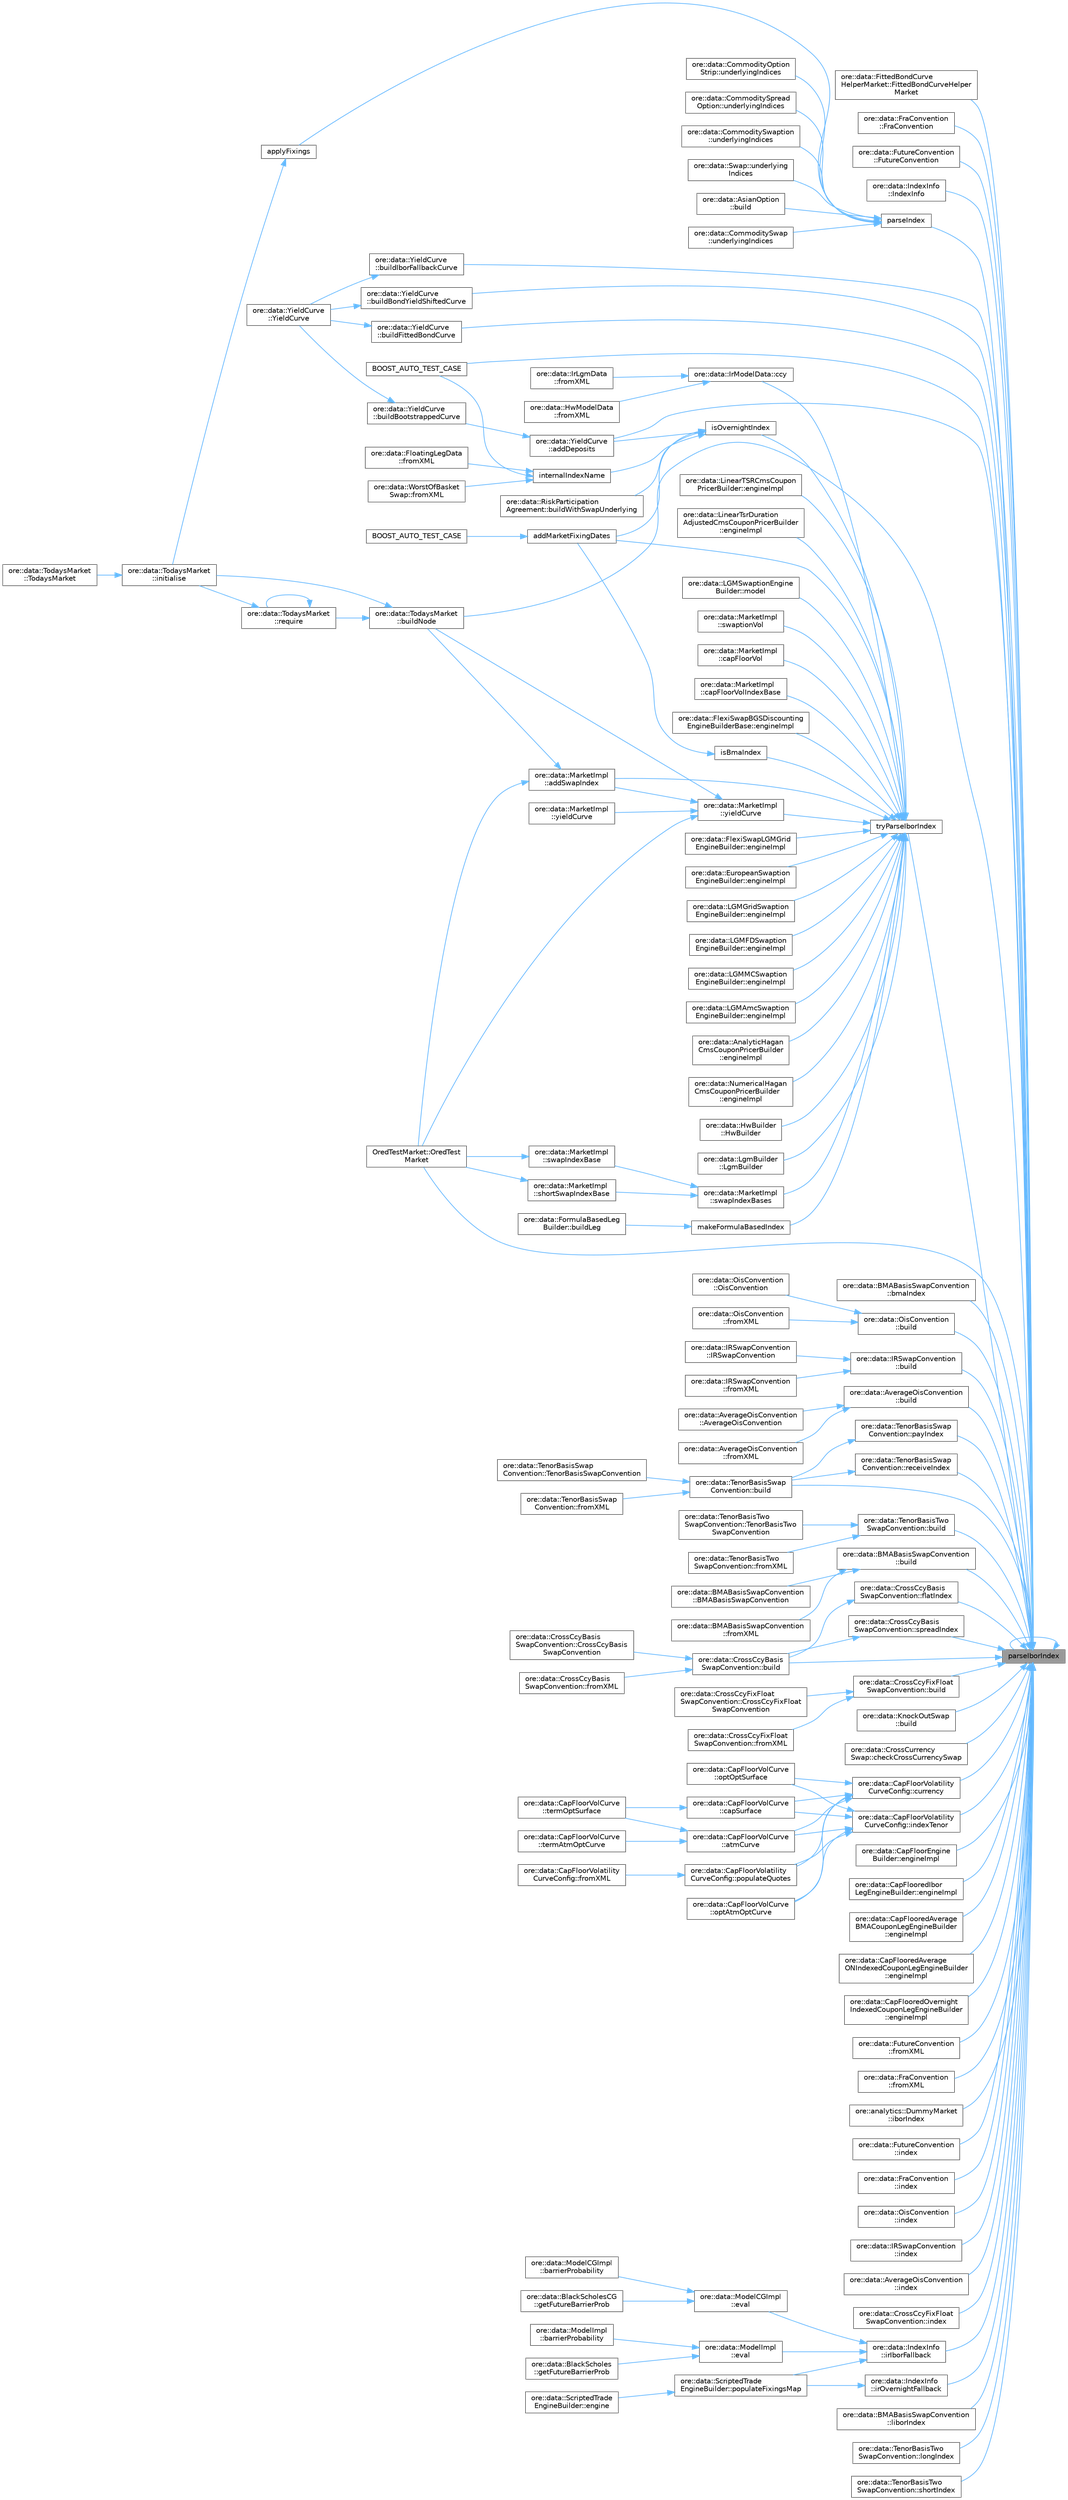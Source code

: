 digraph "parseIborIndex"
{
 // INTERACTIVE_SVG=YES
 // LATEX_PDF_SIZE
  bgcolor="transparent";
  edge [fontname=Helvetica,fontsize=10,labelfontname=Helvetica,labelfontsize=10];
  node [fontname=Helvetica,fontsize=10,shape=box,height=0.2,width=0.4];
  rankdir="RL";
  Node1 [label="parseIborIndex",height=0.2,width=0.4,color="gray40", fillcolor="grey60", style="filled", fontcolor="black",tooltip="Convert std::string to QuantLib::IborIndex."];
  Node1 -> Node2 [dir="back",color="steelblue1",style="solid"];
  Node2 [label="ore::data::FittedBondCurve\lHelperMarket::FittedBondCurveHelper\lMarket",height=0.2,width=0.4,color="grey40", fillcolor="white", style="filled",URL="$classore_1_1data_1_1_fitted_bond_curve_helper_market.html#ab782f59a818b7a9b867fec4cd4901a54",tooltip=" "];
  Node1 -> Node3 [dir="back",color="steelblue1",style="solid"];
  Node3 [label="ore::data::FraConvention\l::FraConvention",height=0.2,width=0.4,color="grey40", fillcolor="white", style="filled",URL="$classore_1_1data_1_1_fra_convention.html#a927de13a467e9b19b9db3a5545bbfc7c",tooltip="Index based constructor."];
  Node1 -> Node4 [dir="back",color="steelblue1",style="solid"];
  Node4 [label="ore::data::FutureConvention\l::FutureConvention",height=0.2,width=0.4,color="grey40", fillcolor="white", style="filled",URL="$classore_1_1data_1_1_future_convention.html#a23732698b930941a33c352e36773ac79",tooltip="Index based constructor taking in addition a netting type for ON indices and a date generation rule."];
  Node1 -> Node5 [dir="back",color="steelblue1",style="solid"];
  Node5 [label="ore::data::IndexInfo\l::IndexInfo",height=0.2,width=0.4,color="grey40", fillcolor="white", style="filled",URL="$classore_1_1data_1_1_index_info.html#a4a4b506377c2c463c36ebd016b62c124",tooltip=" "];
  Node1 -> Node6 [dir="back",color="steelblue1",style="solid"];
  Node6 [label="OredTestMarket::OredTest\lMarket",height=0.2,width=0.4,color="grey40", fillcolor="white", style="filled",URL="$class_ored_test_market.html#ab19dad4599472bbfab0270154f542504",tooltip=" "];
  Node1 -> Node7 [dir="back",color="steelblue1",style="solid"];
  Node7 [label="ore::data::YieldCurve\l::addDeposits",height=0.2,width=0.4,color="grey40", fillcolor="white", style="filled",URL="$classore_1_1data_1_1_yield_curve.html#a0498c8b60af201a71b1e3ca552961e8e",tooltip=" "];
  Node7 -> Node8 [dir="back",color="steelblue1",style="solid"];
  Node8 [label="ore::data::YieldCurve\l::buildBootstrappedCurve",height=0.2,width=0.4,color="grey40", fillcolor="white", style="filled",URL="$classore_1_1data_1_1_yield_curve.html#a9926d222ab68411efb749aa1e6cbd0b1",tooltip=" "];
  Node8 -> Node9 [dir="back",color="steelblue1",style="solid"];
  Node9 [label="ore::data::YieldCurve\l::YieldCurve",height=0.2,width=0.4,color="grey40", fillcolor="white", style="filled",URL="$classore_1_1data_1_1_yield_curve.html#a59d4997751f3007ffe3c18b56f2fa207",tooltip="Constructor."];
  Node1 -> Node10 [dir="back",color="steelblue1",style="solid"];
  Node10 [label="ore::data::BMABasisSwapConvention\l::bmaIndex",height=0.2,width=0.4,color="grey40", fillcolor="white", style="filled",URL="$classore_1_1data_1_1_b_m_a_basis_swap_convention.html#a63058141f91be37e478f0942921fece3",tooltip=" "];
  Node1 -> Node11 [dir="back",color="steelblue1",style="solid"];
  Node11 [label="BOOST_AUTO_TEST_CASE",height=0.2,width=0.4,color="grey40", fillcolor="white", style="filled",URL="$indices_8cpp.html#a3e0a5144958c6bf65ff52f692c17d3d7",tooltip=" "];
  Node1 -> Node12 [dir="back",color="steelblue1",style="solid"];
  Node12 [label="ore::data::OisConvention\l::build",height=0.2,width=0.4,color="grey40", fillcolor="white", style="filled",URL="$classore_1_1data_1_1_ois_convention.html#a9169b2d8ee8001dbb250c4ce2c26818c",tooltip=" "];
  Node12 -> Node13 [dir="back",color="steelblue1",style="solid"];
  Node13 [label="ore::data::OisConvention\l::OisConvention",height=0.2,width=0.4,color="grey40", fillcolor="white", style="filled",URL="$classore_1_1data_1_1_ois_convention.html#a39b6bb0f4aba9408f5903cae68fbfce4",tooltip="Detailed constructor."];
  Node12 -> Node14 [dir="back",color="steelblue1",style="solid"];
  Node14 [label="ore::data::OisConvention\l::fromXML",height=0.2,width=0.4,color="grey40", fillcolor="white", style="filled",URL="$classore_1_1data_1_1_ois_convention.html#a7741ae0fc924943de5bfe02928262eb7",tooltip=" "];
  Node1 -> Node15 [dir="back",color="steelblue1",style="solid"];
  Node15 [label="ore::data::IRSwapConvention\l::build",height=0.2,width=0.4,color="grey40", fillcolor="white", style="filled",URL="$classore_1_1data_1_1_i_r_swap_convention.html#a9169b2d8ee8001dbb250c4ce2c26818c",tooltip=" "];
  Node15 -> Node16 [dir="back",color="steelblue1",style="solid"];
  Node16 [label="ore::data::IRSwapConvention\l::IRSwapConvention",height=0.2,width=0.4,color="grey40", fillcolor="white", style="filled",URL="$classore_1_1data_1_1_i_r_swap_convention.html#ab50adb6b2b2fb3d3547820f985c1146e",tooltip="Detailed constructor."];
  Node15 -> Node17 [dir="back",color="steelblue1",style="solid"];
  Node17 [label="ore::data::IRSwapConvention\l::fromXML",height=0.2,width=0.4,color="grey40", fillcolor="white", style="filled",URL="$classore_1_1data_1_1_i_r_swap_convention.html#a7741ae0fc924943de5bfe02928262eb7",tooltip=" "];
  Node1 -> Node18 [dir="back",color="steelblue1",style="solid"];
  Node18 [label="ore::data::AverageOisConvention\l::build",height=0.2,width=0.4,color="grey40", fillcolor="white", style="filled",URL="$classore_1_1data_1_1_average_ois_convention.html#a9169b2d8ee8001dbb250c4ce2c26818c",tooltip=" "];
  Node18 -> Node19 [dir="back",color="steelblue1",style="solid"];
  Node19 [label="ore::data::AverageOisConvention\l::AverageOisConvention",height=0.2,width=0.4,color="grey40", fillcolor="white", style="filled",URL="$classore_1_1data_1_1_average_ois_convention.html#a9838d3e045f960f21376b79ee0220e77",tooltip="Detailed constructor."];
  Node18 -> Node20 [dir="back",color="steelblue1",style="solid"];
  Node20 [label="ore::data::AverageOisConvention\l::fromXML",height=0.2,width=0.4,color="grey40", fillcolor="white", style="filled",URL="$classore_1_1data_1_1_average_ois_convention.html#a7741ae0fc924943de5bfe02928262eb7",tooltip=" "];
  Node1 -> Node21 [dir="back",color="steelblue1",style="solid"];
  Node21 [label="ore::data::TenorBasisSwap\lConvention::build",height=0.2,width=0.4,color="grey40", fillcolor="white", style="filled",URL="$classore_1_1data_1_1_tenor_basis_swap_convention.html#a9169b2d8ee8001dbb250c4ce2c26818c",tooltip=" "];
  Node21 -> Node22 [dir="back",color="steelblue1",style="solid"];
  Node22 [label="ore::data::TenorBasisSwap\lConvention::TenorBasisSwapConvention",height=0.2,width=0.4,color="grey40", fillcolor="white", style="filled",URL="$classore_1_1data_1_1_tenor_basis_swap_convention.html#a7916dbc4b6c54277ae8ae96555b86577",tooltip="Detailed constructor."];
  Node21 -> Node23 [dir="back",color="steelblue1",style="solid"];
  Node23 [label="ore::data::TenorBasisSwap\lConvention::fromXML",height=0.2,width=0.4,color="grey40", fillcolor="white", style="filled",URL="$classore_1_1data_1_1_tenor_basis_swap_convention.html#a7741ae0fc924943de5bfe02928262eb7",tooltip=" "];
  Node1 -> Node24 [dir="back",color="steelblue1",style="solid"];
  Node24 [label="ore::data::TenorBasisTwo\lSwapConvention::build",height=0.2,width=0.4,color="grey40", fillcolor="white", style="filled",URL="$classore_1_1data_1_1_tenor_basis_two_swap_convention.html#a9169b2d8ee8001dbb250c4ce2c26818c",tooltip=" "];
  Node24 -> Node25 [dir="back",color="steelblue1",style="solid"];
  Node25 [label="ore::data::TenorBasisTwo\lSwapConvention::TenorBasisTwo\lSwapConvention",height=0.2,width=0.4,color="grey40", fillcolor="white", style="filled",URL="$classore_1_1data_1_1_tenor_basis_two_swap_convention.html#a8579e4ea25d2483ef3f43f7eacf9e090",tooltip="Detailed constructor."];
  Node24 -> Node26 [dir="back",color="steelblue1",style="solid"];
  Node26 [label="ore::data::TenorBasisTwo\lSwapConvention::fromXML",height=0.2,width=0.4,color="grey40", fillcolor="white", style="filled",URL="$classore_1_1data_1_1_tenor_basis_two_swap_convention.html#a7741ae0fc924943de5bfe02928262eb7",tooltip=" "];
  Node1 -> Node27 [dir="back",color="steelblue1",style="solid"];
  Node27 [label="ore::data::BMABasisSwapConvention\l::build",height=0.2,width=0.4,color="grey40", fillcolor="white", style="filled",URL="$classore_1_1data_1_1_b_m_a_basis_swap_convention.html#a9169b2d8ee8001dbb250c4ce2c26818c",tooltip=" "];
  Node27 -> Node28 [dir="back",color="steelblue1",style="solid"];
  Node28 [label="ore::data::BMABasisSwapConvention\l::BMABasisSwapConvention",height=0.2,width=0.4,color="grey40", fillcolor="white", style="filled",URL="$classore_1_1data_1_1_b_m_a_basis_swap_convention.html#a01522bc64e8c60a361c8381d9719ed10",tooltip="Detailed constructor."];
  Node27 -> Node29 [dir="back",color="steelblue1",style="solid"];
  Node29 [label="ore::data::BMABasisSwapConvention\l::fromXML",height=0.2,width=0.4,color="grey40", fillcolor="white", style="filled",URL="$classore_1_1data_1_1_b_m_a_basis_swap_convention.html#a7741ae0fc924943de5bfe02928262eb7",tooltip=" "];
  Node1 -> Node30 [dir="back",color="steelblue1",style="solid"];
  Node30 [label="ore::data::CrossCcyBasis\lSwapConvention::build",height=0.2,width=0.4,color="grey40", fillcolor="white", style="filled",URL="$classore_1_1data_1_1_cross_ccy_basis_swap_convention.html#a9169b2d8ee8001dbb250c4ce2c26818c",tooltip=" "];
  Node30 -> Node31 [dir="back",color="steelblue1",style="solid"];
  Node31 [label="ore::data::CrossCcyBasis\lSwapConvention::CrossCcyBasis\lSwapConvention",height=0.2,width=0.4,color="grey40", fillcolor="white", style="filled",URL="$classore_1_1data_1_1_cross_ccy_basis_swap_convention.html#a8807c7211b0f825d45007a051c153408",tooltip="Detailed constructor."];
  Node30 -> Node32 [dir="back",color="steelblue1",style="solid"];
  Node32 [label="ore::data::CrossCcyBasis\lSwapConvention::fromXML",height=0.2,width=0.4,color="grey40", fillcolor="white", style="filled",URL="$classore_1_1data_1_1_cross_ccy_basis_swap_convention.html#a7741ae0fc924943de5bfe02928262eb7",tooltip=" "];
  Node1 -> Node33 [dir="back",color="steelblue1",style="solid"];
  Node33 [label="ore::data::CrossCcyFixFloat\lSwapConvention::build",height=0.2,width=0.4,color="grey40", fillcolor="white", style="filled",URL="$classore_1_1data_1_1_cross_ccy_fix_float_swap_convention.html#a9169b2d8ee8001dbb250c4ce2c26818c",tooltip=" "];
  Node33 -> Node34 [dir="back",color="steelblue1",style="solid"];
  Node34 [label="ore::data::CrossCcyFixFloat\lSwapConvention::CrossCcyFixFloat\lSwapConvention",height=0.2,width=0.4,color="grey40", fillcolor="white", style="filled",URL="$classore_1_1data_1_1_cross_ccy_fix_float_swap_convention.html#ac2a4922c491d13369552b1550b0c24c4",tooltip="Detailed constructor."];
  Node33 -> Node35 [dir="back",color="steelblue1",style="solid"];
  Node35 [label="ore::data::CrossCcyFixFloat\lSwapConvention::fromXML",height=0.2,width=0.4,color="grey40", fillcolor="white", style="filled",URL="$classore_1_1data_1_1_cross_ccy_fix_float_swap_convention.html#a7741ae0fc924943de5bfe02928262eb7",tooltip=" "];
  Node1 -> Node36 [dir="back",color="steelblue1",style="solid"];
  Node36 [label="ore::data::KnockOutSwap\l::build",height=0.2,width=0.4,color="grey40", fillcolor="white", style="filled",URL="$classore_1_1data_1_1_knock_out_swap.html#af7b69d5b18d278257927e32b10a23ee6",tooltip=" "];
  Node1 -> Node37 [dir="back",color="steelblue1",style="solid"];
  Node37 [label="ore::data::YieldCurve\l::buildBondYieldShiftedCurve",height=0.2,width=0.4,color="grey40", fillcolor="white", style="filled",URL="$classore_1_1data_1_1_yield_curve.html#a1150865d2ad4de89c4c339009b1235d5",tooltip="Build a yield curve that uses QuantExt::bondYieldShiftedCurve."];
  Node37 -> Node9 [dir="back",color="steelblue1",style="solid"];
  Node1 -> Node38 [dir="back",color="steelblue1",style="solid"];
  Node38 [label="ore::data::YieldCurve\l::buildFittedBondCurve",height=0.2,width=0.4,color="grey40", fillcolor="white", style="filled",URL="$classore_1_1data_1_1_yield_curve.html#a5789540b827b85e5deb1ffb0bce15c85",tooltip="Build a yield curve that uses QuantLib::FittedBondCurve."];
  Node38 -> Node9 [dir="back",color="steelblue1",style="solid"];
  Node1 -> Node39 [dir="back",color="steelblue1",style="solid"];
  Node39 [label="ore::data::YieldCurve\l::buildIborFallbackCurve",height=0.2,width=0.4,color="grey40", fillcolor="white", style="filled",URL="$classore_1_1data_1_1_yield_curve.html#a8782c5c4e8646359a1a5a2c5e7ed8589",tooltip="Build a yield curve that uses QuantExt::IborFallbackCurve."];
  Node39 -> Node9 [dir="back",color="steelblue1",style="solid"];
  Node1 -> Node40 [dir="back",color="steelblue1",style="solid"];
  Node40 [label="ore::data::TodaysMarket\l::buildNode",height=0.2,width=0.4,color="grey40", fillcolor="white", style="filled",URL="$classore_1_1data_1_1_todays_market.html#ae947670c7306fd552e37a0f140984721",tooltip=" "];
  Node40 -> Node41 [dir="back",color="steelblue1",style="solid"];
  Node41 [label="ore::data::TodaysMarket\l::initialise",height=0.2,width=0.4,color="grey40", fillcolor="white", style="filled",URL="$classore_1_1data_1_1_todays_market.html#a0816e5ec53019bee5353fea5fc006eb1",tooltip=" "];
  Node41 -> Node42 [dir="back",color="steelblue1",style="solid"];
  Node42 [label="ore::data::TodaysMarket\l::TodaysMarket",height=0.2,width=0.4,color="grey40", fillcolor="white", style="filled",URL="$classore_1_1data_1_1_todays_market.html#ad79acb672b27bd7258f228494d94cb32",tooltip="Constructor taking pointers and allowing for a lazy build of the market objects."];
  Node40 -> Node43 [dir="back",color="steelblue1",style="solid"];
  Node43 [label="ore::data::TodaysMarket\l::require",height=0.2,width=0.4,color="grey40", fillcolor="white", style="filled",URL="$classore_1_1data_1_1_todays_market.html#a36416143258c4e4c30bb46935cef9408",tooltip=" "];
  Node43 -> Node41 [dir="back",color="steelblue1",style="solid"];
  Node43 -> Node43 [dir="back",color="steelblue1",style="solid"];
  Node1 -> Node44 [dir="back",color="steelblue1",style="solid"];
  Node44 [label="ore::data::CrossCurrency\lSwap::checkCrossCurrencySwap",height=0.2,width=0.4,color="grey40", fillcolor="white", style="filled",URL="$classore_1_1data_1_1_cross_currency_swap.html#aa5f4813629f104211f48d14b697a7b11",tooltip=" "];
  Node1 -> Node45 [dir="back",color="steelblue1",style="solid"];
  Node45 [label="ore::data::CapFloorVolatility\lCurveConfig::currency",height=0.2,width=0.4,color="grey40", fillcolor="white", style="filled",URL="$classore_1_1data_1_1_cap_floor_volatility_curve_config.html#a14dac022d83c5fa9597e6344199a41b6",tooltip=" "];
  Node45 -> Node46 [dir="back",color="steelblue1",style="solid"];
  Node46 [label="ore::data::CapFloorVolCurve\l::atmCurve",height=0.2,width=0.4,color="grey40", fillcolor="white", style="filled",URL="$classore_1_1data_1_1_cap_floor_vol_curve.html#a66839a2708a675b2f86cd2e92a9499d0",tooltip="Build an ATM cap floor term volatility curve."];
  Node46 -> Node47 [dir="back",color="steelblue1",style="solid"];
  Node47 [label="ore::data::CapFloorVolCurve\l::termAtmOptCurve",height=0.2,width=0.4,color="grey40", fillcolor="white", style="filled",URL="$classore_1_1data_1_1_cap_floor_vol_curve.html#aabf163efc1172daa6f8dbcf9be1766a9",tooltip="Build ATM optionlet curve from term vol."];
  Node46 -> Node48 [dir="back",color="steelblue1",style="solid"];
  Node48 [label="ore::data::CapFloorVolCurve\l::termOptSurface",height=0.2,width=0.4,color="grey40", fillcolor="white", style="filled",URL="$classore_1_1data_1_1_cap_floor_vol_curve.html#a6b5974432b42f6cb1214882f5776c1db",tooltip="Build optionlet surface from term vol."];
  Node45 -> Node49 [dir="back",color="steelblue1",style="solid"];
  Node49 [label="ore::data::CapFloorVolCurve\l::capSurface",height=0.2,width=0.4,color="grey40", fillcolor="white", style="filled",URL="$classore_1_1data_1_1_cap_floor_vol_curve.html#a4c12b080309225a852ff617a5fa9ea71",tooltip="Build a cap floor term volatility surface."];
  Node49 -> Node48 [dir="back",color="steelblue1",style="solid"];
  Node45 -> Node50 [dir="back",color="steelblue1",style="solid"];
  Node50 [label="ore::data::CapFloorVolCurve\l::optAtmOptCurve",height=0.2,width=0.4,color="grey40", fillcolor="white", style="filled",URL="$classore_1_1data_1_1_cap_floor_vol_curve.html#ab28542f8e848ad13635a3482674e662c",tooltip="Build ATM optionlet curve from optionlet vol."];
  Node45 -> Node51 [dir="back",color="steelblue1",style="solid"];
  Node51 [label="ore::data::CapFloorVolCurve\l::optOptSurface",height=0.2,width=0.4,color="grey40", fillcolor="white", style="filled",URL="$classore_1_1data_1_1_cap_floor_vol_curve.html#a86ac4c3309abc2191a9965372928ab82",tooltip="Build optionlet surface from optionlet vol."];
  Node45 -> Node52 [dir="back",color="steelblue1",style="solid"];
  Node52 [label="ore::data::CapFloorVolatility\lCurveConfig::populateQuotes",height=0.2,width=0.4,color="grey40", fillcolor="white", style="filled",URL="$classore_1_1data_1_1_cap_floor_volatility_curve_config.html#a19ed6e6444ea03ab24f69f1bf17d2151",tooltip="Populate the quotes vector."];
  Node52 -> Node53 [dir="back",color="steelblue1",style="solid"];
  Node53 [label="ore::data::CapFloorVolatility\lCurveConfig::fromXML",height=0.2,width=0.4,color="grey40", fillcolor="white", style="filled",URL="$classore_1_1data_1_1_cap_floor_volatility_curve_config.html#a7741ae0fc924943de5bfe02928262eb7",tooltip=" "];
  Node1 -> Node54 [dir="back",color="steelblue1",style="solid"];
  Node54 [label="ore::data::CapFloorEngine\lBuilder::engineImpl",height=0.2,width=0.4,color="grey40", fillcolor="white", style="filled",URL="$classore_1_1data_1_1_cap_floor_engine_builder.html#ae3eab1d21fb6193b9de0740edba712de",tooltip=" "];
  Node1 -> Node55 [dir="back",color="steelblue1",style="solid"];
  Node55 [label="ore::data::CapFlooredIbor\lLegEngineBuilder::engineImpl",height=0.2,width=0.4,color="grey40", fillcolor="white", style="filled",URL="$classore_1_1data_1_1_cap_floored_ibor_leg_engine_builder.html#ac17eec69300e1dea7132dd416632edac",tooltip=" "];
  Node1 -> Node56 [dir="back",color="steelblue1",style="solid"];
  Node56 [label="ore::data::CapFlooredAverage\lBMACouponLegEngineBuilder\l::engineImpl",height=0.2,width=0.4,color="grey40", fillcolor="white", style="filled",URL="$classore_1_1data_1_1_cap_floored_average_b_m_a_coupon_leg_engine_builder.html#a743ed3cbf8dde66878eb0b833ee45c70",tooltip=" "];
  Node1 -> Node57 [dir="back",color="steelblue1",style="solid"];
  Node57 [label="ore::data::CapFlooredAverage\lONIndexedCouponLegEngineBuilder\l::engineImpl",height=0.2,width=0.4,color="grey40", fillcolor="white", style="filled",URL="$classore_1_1data_1_1_cap_floored_average_o_n_indexed_coupon_leg_engine_builder.html#a743ed3cbf8dde66878eb0b833ee45c70",tooltip=" "];
  Node1 -> Node58 [dir="back",color="steelblue1",style="solid"];
  Node58 [label="ore::data::CapFlooredOvernight\lIndexedCouponLegEngineBuilder\l::engineImpl",height=0.2,width=0.4,color="grey40", fillcolor="white", style="filled",URL="$classore_1_1data_1_1_cap_floored_overnight_indexed_coupon_leg_engine_builder.html#a743ed3cbf8dde66878eb0b833ee45c70",tooltip=" "];
  Node1 -> Node59 [dir="back",color="steelblue1",style="solid"];
  Node59 [label="ore::data::CrossCcyBasis\lSwapConvention::flatIndex",height=0.2,width=0.4,color="grey40", fillcolor="white", style="filled",URL="$classore_1_1data_1_1_cross_ccy_basis_swap_convention.html#a4331a37470087aec3acd075ef5d03a2c",tooltip=" "];
  Node59 -> Node30 [dir="back",color="steelblue1",style="solid"];
  Node1 -> Node60 [dir="back",color="steelblue1",style="solid"];
  Node60 [label="ore::data::FutureConvention\l::fromXML",height=0.2,width=0.4,color="grey40", fillcolor="white", style="filled",URL="$classore_1_1data_1_1_future_convention.html#a7741ae0fc924943de5bfe02928262eb7",tooltip="Serialisation."];
  Node1 -> Node61 [dir="back",color="steelblue1",style="solid"];
  Node61 [label="ore::data::FraConvention\l::fromXML",height=0.2,width=0.4,color="grey40", fillcolor="white", style="filled",URL="$classore_1_1data_1_1_fra_convention.html#a7741ae0fc924943de5bfe02928262eb7",tooltip=" "];
  Node1 -> Node62 [dir="back",color="steelblue1",style="solid"];
  Node62 [label="ore::analytics::DummyMarket\l::iborIndex",height=0.2,width=0.4,color="grey40", fillcolor="white", style="filled",URL="$classore_1_1analytics_1_1_dummy_market.html#ad26be552080c331a50b1eb340c1242ac",tooltip=" "];
  Node1 -> Node63 [dir="back",color="steelblue1",style="solid"];
  Node63 [label="ore::data::FutureConvention\l::index",height=0.2,width=0.4,color="grey40", fillcolor="white", style="filled",URL="$classore_1_1data_1_1_future_convention.html#abd582b2d120338dea3b728a0bed70c64",tooltip=" "];
  Node1 -> Node64 [dir="back",color="steelblue1",style="solid"];
  Node64 [label="ore::data::FraConvention\l::index",height=0.2,width=0.4,color="grey40", fillcolor="white", style="filled",URL="$classore_1_1data_1_1_fra_convention.html#abd582b2d120338dea3b728a0bed70c64",tooltip=" "];
  Node1 -> Node65 [dir="back",color="steelblue1",style="solid"];
  Node65 [label="ore::data::OisConvention\l::index",height=0.2,width=0.4,color="grey40", fillcolor="white", style="filled",URL="$classore_1_1data_1_1_ois_convention.html#af43950b83a9c09fc30e45fa6c096ff14",tooltip=" "];
  Node1 -> Node66 [dir="back",color="steelblue1",style="solid"];
  Node66 [label="ore::data::IRSwapConvention\l::index",height=0.2,width=0.4,color="grey40", fillcolor="white", style="filled",URL="$classore_1_1data_1_1_i_r_swap_convention.html#abd582b2d120338dea3b728a0bed70c64",tooltip=" "];
  Node1 -> Node67 [dir="back",color="steelblue1",style="solid"];
  Node67 [label="ore::data::AverageOisConvention\l::index",height=0.2,width=0.4,color="grey40", fillcolor="white", style="filled",URL="$classore_1_1data_1_1_average_ois_convention.html#af43950b83a9c09fc30e45fa6c096ff14",tooltip=" "];
  Node1 -> Node68 [dir="back",color="steelblue1",style="solid"];
  Node68 [label="ore::data::CrossCcyFixFloat\lSwapConvention::index",height=0.2,width=0.4,color="grey40", fillcolor="white", style="filled",URL="$classore_1_1data_1_1_cross_ccy_fix_float_swap_convention.html#a94fd89b33cbe113183fe11d4f7608522",tooltip=" "];
  Node1 -> Node69 [dir="back",color="steelblue1",style="solid"];
  Node69 [label="ore::data::CapFloorVolatility\lCurveConfig::indexTenor",height=0.2,width=0.4,color="grey40", fillcolor="white", style="filled",URL="$classore_1_1data_1_1_cap_floor_volatility_curve_config.html#ab8232591b187e0531befdd629d974bc0",tooltip=" "];
  Node69 -> Node46 [dir="back",color="steelblue1",style="solid"];
  Node69 -> Node49 [dir="back",color="steelblue1",style="solid"];
  Node69 -> Node50 [dir="back",color="steelblue1",style="solid"];
  Node69 -> Node51 [dir="back",color="steelblue1",style="solid"];
  Node69 -> Node52 [dir="back",color="steelblue1",style="solid"];
  Node1 -> Node70 [dir="back",color="steelblue1",style="solid"];
  Node70 [label="ore::data::IndexInfo\l::irIborFallback",height=0.2,width=0.4,color="grey40", fillcolor="white", style="filled",URL="$classore_1_1data_1_1_index_info.html#aa3e600b4ca94db5f4ff15dcd92d94c3e",tooltip=" "];
  Node70 -> Node71 [dir="back",color="steelblue1",style="solid"];
  Node71 [label="ore::data::ModelCGImpl\l::eval",height=0.2,width=0.4,color="grey40", fillcolor="white", style="filled",URL="$classore_1_1data_1_1_model_c_g_impl.html#af4890e5ce9f5da39271fcd03a5fa4ded",tooltip=" "];
  Node71 -> Node72 [dir="back",color="steelblue1",style="solid"];
  Node72 [label="ore::data::ModelCGImpl\l::barrierProbability",height=0.2,width=0.4,color="grey40", fillcolor="white", style="filled",URL="$classore_1_1data_1_1_model_c_g_impl.html#a935b238fcd1d59e45582e83c9de40ba8",tooltip=" "];
  Node71 -> Node73 [dir="back",color="steelblue1",style="solid"];
  Node73 [label="ore::data::BlackScholesCG\l::getFutureBarrierProb",height=0.2,width=0.4,color="grey40", fillcolor="white", style="filled",URL="$classore_1_1data_1_1_black_scholes_c_g.html#a4881d30442518e57e72ec865222d5940",tooltip=" "];
  Node70 -> Node74 [dir="back",color="steelblue1",style="solid"];
  Node74 [label="ore::data::ModelImpl\l::eval",height=0.2,width=0.4,color="grey40", fillcolor="white", style="filled",URL="$classore_1_1data_1_1_model_impl.html#a81a2b43ee72d5f48b3882dd1f906f753",tooltip=" "];
  Node74 -> Node75 [dir="back",color="steelblue1",style="solid"];
  Node75 [label="ore::data::ModelImpl\l::barrierProbability",height=0.2,width=0.4,color="grey40", fillcolor="white", style="filled",URL="$classore_1_1data_1_1_model_impl.html#a4ac21d3f7cd5f0f32151f1a7f55b5c08",tooltip=" "];
  Node74 -> Node76 [dir="back",color="steelblue1",style="solid"];
  Node76 [label="ore::data::BlackScholes\l::getFutureBarrierProb",height=0.2,width=0.4,color="grey40", fillcolor="white", style="filled",URL="$classore_1_1data_1_1_black_scholes.html#a1750263c28cbb6063301d48df87c0541",tooltip=" "];
  Node70 -> Node77 [dir="back",color="steelblue1",style="solid"];
  Node77 [label="ore::data::ScriptedTrade\lEngineBuilder::populateFixingsMap",height=0.2,width=0.4,color="grey40", fillcolor="white", style="filled",URL="$classore_1_1data_1_1_scripted_trade_engine_builder.html#ae84ff5f56b92bdffaec8771a2cf24cb2",tooltip=" "];
  Node77 -> Node78 [dir="back",color="steelblue1",style="solid"];
  Node78 [label="ore::data::ScriptedTrade\lEngineBuilder::engine",height=0.2,width=0.4,color="grey40", fillcolor="white", style="filled",URL="$classore_1_1data_1_1_scripted_trade_engine_builder.html#afa7bc32050325672e45000b32d62ec0b",tooltip=" "];
  Node1 -> Node79 [dir="back",color="steelblue1",style="solid"];
  Node79 [label="ore::data::IndexInfo\l::irOvernightFallback",height=0.2,width=0.4,color="grey40", fillcolor="white", style="filled",URL="$classore_1_1data_1_1_index_info.html#af1dbbbb6b7bbf4ac8d1b79ecc8e01542",tooltip=" "];
  Node79 -> Node77 [dir="back",color="steelblue1",style="solid"];
  Node1 -> Node80 [dir="back",color="steelblue1",style="solid"];
  Node80 [label="ore::data::BMABasisSwapConvention\l::liborIndex",height=0.2,width=0.4,color="grey40", fillcolor="white", style="filled",URL="$classore_1_1data_1_1_b_m_a_basis_swap_convention.html#ad03ca12322888d626a1cfb318bf5fae3",tooltip=" "];
  Node1 -> Node81 [dir="back",color="steelblue1",style="solid"];
  Node81 [label="ore::data::TenorBasisTwo\lSwapConvention::longIndex",height=0.2,width=0.4,color="grey40", fillcolor="white", style="filled",URL="$classore_1_1data_1_1_tenor_basis_two_swap_convention.html#a9ff1dd2762cd3b16270d67183595e07a",tooltip=" "];
  Node1 -> Node1 [dir="back",color="steelblue1",style="solid"];
  Node1 -> Node82 [dir="back",color="steelblue1",style="solid"];
  Node82 [label="parseIndex",height=0.2,width=0.4,color="grey40", fillcolor="white", style="filled",URL="$group__utilities.html#gaa2e4a5db4f69e91149467abc58e85613",tooltip="Convert std::string to QuantLib::Index."];
  Node82 -> Node83 [dir="back",color="steelblue1",style="solid"];
  Node83 [label="applyFixings",height=0.2,width=0.4,color="grey40", fillcolor="white", style="filled",URL="$namespaceore_1_1data.html#afbdabb3acc8c9fd3e013b2d5b9b71660",tooltip="Utility to write a vector of fixings in the QuantLib index manager's fixing history."];
  Node83 -> Node41 [dir="back",color="steelblue1",style="solid"];
  Node82 -> Node84 [dir="back",color="steelblue1",style="solid"];
  Node84 [label="ore::data::AsianOption\l::build",height=0.2,width=0.4,color="grey40", fillcolor="white", style="filled",URL="$classore_1_1data_1_1_asian_option.html#af7b69d5b18d278257927e32b10a23ee6",tooltip="Build QuantLib/QuantExt instrument, link pricing engine."];
  Node82 -> Node85 [dir="back",color="steelblue1",style="solid"];
  Node85 [label="ore::data::CommoditySwap\l::underlyingIndices",height=0.2,width=0.4,color="grey40", fillcolor="white", style="filled",URL="$classore_1_1data_1_1_commodity_swap.html#ad0ab039c4a42b750bf36dbdd6929b34b",tooltip="Add underlying Commodity names."];
  Node82 -> Node86 [dir="back",color="steelblue1",style="solid"];
  Node86 [label="ore::data::CommodityOption\lStrip::underlyingIndices",height=0.2,width=0.4,color="grey40", fillcolor="white", style="filled",URL="$classore_1_1data_1_1_commodity_option_strip.html#a6da7779e38177d8b39cb72df2c538d0f",tooltip="Add underlying Commodity names."];
  Node82 -> Node87 [dir="back",color="steelblue1",style="solid"];
  Node87 [label="ore::data::CommoditySpread\lOption::underlyingIndices",height=0.2,width=0.4,color="grey40", fillcolor="white", style="filled",URL="$classore_1_1data_1_1_commodity_spread_option.html#a6da7779e38177d8b39cb72df2c538d0f",tooltip="Add underlying Commodity names."];
  Node82 -> Node88 [dir="back",color="steelblue1",style="solid"];
  Node88 [label="ore::data::CommoditySwaption\l::underlyingIndices",height=0.2,width=0.4,color="grey40", fillcolor="white", style="filled",URL="$classore_1_1data_1_1_commodity_swaption.html#a5172c779c3cbbd760ae110e62e08bb35",tooltip="Add underlying Commodity names."];
  Node82 -> Node89 [dir="back",color="steelblue1",style="solid"];
  Node89 [label="ore::data::Swap::underlying\lIndices",height=0.2,width=0.4,color="grey40", fillcolor="white", style="filled",URL="$classore_1_1data_1_1_swap.html#a92a7823e84102c31f6fabc6de932e568",tooltip="Add underlying index names."];
  Node1 -> Node90 [dir="back",color="steelblue1",style="solid"];
  Node90 [label="ore::data::TenorBasisSwap\lConvention::payIndex",height=0.2,width=0.4,color="grey40", fillcolor="white", style="filled",URL="$classore_1_1data_1_1_tenor_basis_swap_convention.html#aa74b484a634186ccc14955243e14781d",tooltip=" "];
  Node90 -> Node21 [dir="back",color="steelblue1",style="solid"];
  Node1 -> Node91 [dir="back",color="steelblue1",style="solid"];
  Node91 [label="ore::data::TenorBasisSwap\lConvention::receiveIndex",height=0.2,width=0.4,color="grey40", fillcolor="white", style="filled",URL="$classore_1_1data_1_1_tenor_basis_swap_convention.html#a8f4fd3220eb1b34a2458c96858d60061",tooltip=" "];
  Node91 -> Node21 [dir="back",color="steelblue1",style="solid"];
  Node1 -> Node92 [dir="back",color="steelblue1",style="solid"];
  Node92 [label="ore::data::TenorBasisTwo\lSwapConvention::shortIndex",height=0.2,width=0.4,color="grey40", fillcolor="white", style="filled",URL="$classore_1_1data_1_1_tenor_basis_two_swap_convention.html#a9416a66c43d5a7435e4ec6e1eafed4dc",tooltip=" "];
  Node1 -> Node93 [dir="back",color="steelblue1",style="solid"];
  Node93 [label="ore::data::CrossCcyBasis\lSwapConvention::spreadIndex",height=0.2,width=0.4,color="grey40", fillcolor="white", style="filled",URL="$classore_1_1data_1_1_cross_ccy_basis_swap_convention.html#a2b90dd1b991d3cf66d9c7b5e59f3c7ca",tooltip=" "];
  Node93 -> Node30 [dir="back",color="steelblue1",style="solid"];
  Node1 -> Node94 [dir="back",color="steelblue1",style="solid"];
  Node94 [label="tryParseIborIndex",height=0.2,width=0.4,color="grey40", fillcolor="white", style="filled",URL="$group__utilities.html#ga53500116b2cd1c6fd1598065f9ef64b2",tooltip="Try to convert std::string to QuantLib::IborIndex."];
  Node94 -> Node95 [dir="back",color="steelblue1",style="solid"];
  Node95 [label="ore::data::HwBuilder\l::HwBuilder",height=0.2,width=0.4,color="grey40", fillcolor="white", style="filled",URL="$classore_1_1data_1_1_hw_builder.html#a69820c04491c1b3b2b737c7f4f02de25",tooltip=" "];
  Node94 -> Node96 [dir="back",color="steelblue1",style="solid"];
  Node96 [label="ore::data::LgmBuilder\l::LgmBuilder",height=0.2,width=0.4,color="grey40", fillcolor="white", style="filled",URL="$classore_1_1data_1_1_lgm_builder.html#a1cabc6bdb40969003b68e3154b43e856",tooltip=" "];
  Node94 -> Node97 [dir="back",color="steelblue1",style="solid"];
  Node97 [label="addMarketFixingDates",height=0.2,width=0.4,color="grey40", fillcolor="white", style="filled",URL="$namespaceore_1_1data.html#a679d89696aea99b50e404364e8cd8c60",tooltip=" "];
  Node97 -> Node98 [dir="back",color="steelblue1",style="solid"];
  Node98 [label="BOOST_AUTO_TEST_CASE",height=0.2,width=0.4,color="grey40", fillcolor="white", style="filled",URL="$test_2fixings_8cpp.html#a67ada7956eb90fe9fbecd12a611892ab",tooltip=" "];
  Node94 -> Node99 [dir="back",color="steelblue1",style="solid"];
  Node99 [label="ore::data::MarketImpl\l::addSwapIndex",height=0.2,width=0.4,color="grey40", fillcolor="white", style="filled",URL="$classore_1_1data_1_1_market_impl.html#af731b404daf72d32a4986990c5190bcc",tooltip="add a swap index to the market"];
  Node99 -> Node6 [dir="back",color="steelblue1",style="solid"];
  Node99 -> Node40 [dir="back",color="steelblue1",style="solid"];
  Node94 -> Node100 [dir="back",color="steelblue1",style="solid"];
  Node100 [label="ore::data::MarketImpl\l::capFloorVol",height=0.2,width=0.4,color="grey40", fillcolor="white", style="filled",URL="$classore_1_1data_1_1_market_impl.html#ad70d4ddc47d3221152b30f58df835cdf",tooltip="CapFloor volatilities."];
  Node94 -> Node101 [dir="back",color="steelblue1",style="solid"];
  Node101 [label="ore::data::MarketImpl\l::capFloorVolIndexBase",height=0.2,width=0.4,color="grey40", fillcolor="white", style="filled",URL="$classore_1_1data_1_1_market_impl.html#acc90f11798a50d031cfbed369c6f3a92",tooltip=" "];
  Node94 -> Node102 [dir="back",color="steelblue1",style="solid"];
  Node102 [label="ore::data::IrModelData::ccy",height=0.2,width=0.4,color="grey40", fillcolor="white", style="filled",URL="$classore_1_1data_1_1_ir_model_data.html#a61e76902e89f9ee2981665f346aa21a4",tooltip=" "];
  Node102 -> Node103 [dir="back",color="steelblue1",style="solid"];
  Node103 [label="ore::data::HwModelData\l::fromXML",height=0.2,width=0.4,color="grey40", fillcolor="white", style="filled",URL="$classore_1_1data_1_1_hw_model_data.html#a7741ae0fc924943de5bfe02928262eb7",tooltip=" "];
  Node102 -> Node104 [dir="back",color="steelblue1",style="solid"];
  Node104 [label="ore::data::IrLgmData\l::fromXML",height=0.2,width=0.4,color="grey40", fillcolor="white", style="filled",URL="$classore_1_1data_1_1_ir_lgm_data.html#a7741ae0fc924943de5bfe02928262eb7",tooltip=" "];
  Node94 -> Node105 [dir="back",color="steelblue1",style="solid"];
  Node105 [label="ore::data::FlexiSwapBGSDiscounting\lEngineBuilderBase::engineImpl",height=0.2,width=0.4,color="grey40", fillcolor="white", style="filled",URL="$classore_1_1data_1_1_flexi_swap_b_g_s_discounting_engine_builder_base.html#a1dd1030f3060f276410ceb57b60d8b0e",tooltip=" "];
  Node94 -> Node106 [dir="back",color="steelblue1",style="solid"];
  Node106 [label="ore::data::FlexiSwapLGMGrid\lEngineBuilder::engineImpl",height=0.2,width=0.4,color="grey40", fillcolor="white", style="filled",URL="$classore_1_1data_1_1_flexi_swap_l_g_m_grid_engine_builder.html#a1dd1030f3060f276410ceb57b60d8b0e",tooltip=" "];
  Node94 -> Node107 [dir="back",color="steelblue1",style="solid"];
  Node107 [label="ore::data::EuropeanSwaption\lEngineBuilder::engineImpl",height=0.2,width=0.4,color="grey40", fillcolor="white", style="filled",URL="$classore_1_1data_1_1_european_swaption_engine_builder.html#a78578c4a45ce5fb4ee6d686677c50669",tooltip=" "];
  Node94 -> Node108 [dir="back",color="steelblue1",style="solid"];
  Node108 [label="ore::data::LGMGridSwaption\lEngineBuilder::engineImpl",height=0.2,width=0.4,color="grey40", fillcolor="white", style="filled",URL="$classore_1_1data_1_1_l_g_m_grid_swaption_engine_builder.html#a78578c4a45ce5fb4ee6d686677c50669",tooltip=" "];
  Node94 -> Node109 [dir="back",color="steelblue1",style="solid"];
  Node109 [label="ore::data::LGMFDSwaption\lEngineBuilder::engineImpl",height=0.2,width=0.4,color="grey40", fillcolor="white", style="filled",URL="$classore_1_1data_1_1_l_g_m_f_d_swaption_engine_builder.html#a78578c4a45ce5fb4ee6d686677c50669",tooltip=" "];
  Node94 -> Node110 [dir="back",color="steelblue1",style="solid"];
  Node110 [label="ore::data::LGMMCSwaption\lEngineBuilder::engineImpl",height=0.2,width=0.4,color="grey40", fillcolor="white", style="filled",URL="$classore_1_1data_1_1_l_g_m_m_c_swaption_engine_builder.html#a78578c4a45ce5fb4ee6d686677c50669",tooltip=" "];
  Node94 -> Node111 [dir="back",color="steelblue1",style="solid"];
  Node111 [label="ore::data::LGMAmcSwaption\lEngineBuilder::engineImpl",height=0.2,width=0.4,color="grey40", fillcolor="white", style="filled",URL="$classore_1_1data_1_1_l_g_m_amc_swaption_engine_builder.html#a78578c4a45ce5fb4ee6d686677c50669",tooltip=" "];
  Node94 -> Node112 [dir="back",color="steelblue1",style="solid"];
  Node112 [label="ore::data::AnalyticHagan\lCmsCouponPricerBuilder\l::engineImpl",height=0.2,width=0.4,color="grey40", fillcolor="white", style="filled",URL="$classore_1_1data_1_1_analytic_hagan_cms_coupon_pricer_builder.html#a9f76277552080689e2098ef5e11e4261",tooltip=" "];
  Node94 -> Node113 [dir="back",color="steelblue1",style="solid"];
  Node113 [label="ore::data::NumericalHagan\lCmsCouponPricerBuilder\l::engineImpl",height=0.2,width=0.4,color="grey40", fillcolor="white", style="filled",URL="$classore_1_1data_1_1_numerical_hagan_cms_coupon_pricer_builder.html#a9f76277552080689e2098ef5e11e4261",tooltip=" "];
  Node94 -> Node114 [dir="back",color="steelblue1",style="solid"];
  Node114 [label="ore::data::LinearTSRCmsCoupon\lPricerBuilder::engineImpl",height=0.2,width=0.4,color="grey40", fillcolor="white", style="filled",URL="$classore_1_1data_1_1_linear_t_s_r_cms_coupon_pricer_builder.html#a9f76277552080689e2098ef5e11e4261",tooltip=" "];
  Node94 -> Node115 [dir="back",color="steelblue1",style="solid"];
  Node115 [label="ore::data::LinearTsrDuration\lAdjustedCmsCouponPricerBuilder\l::engineImpl",height=0.2,width=0.4,color="grey40", fillcolor="white", style="filled",URL="$classore_1_1data_1_1_linear_tsr_duration_adjusted_cms_coupon_pricer_builder.html#a9f76277552080689e2098ef5e11e4261",tooltip=" "];
  Node94 -> Node116 [dir="back",color="steelblue1",style="solid"];
  Node116 [label="isBmaIndex",height=0.2,width=0.4,color="grey40", fillcolor="white", style="filled",URL="$group__utilities.html#ga40fff52b85335fe8cebca19f15c4a81c",tooltip="Return true if the indexName is that of an bma/sifma index, otherwise false."];
  Node116 -> Node97 [dir="back",color="steelblue1",style="solid"];
  Node94 -> Node117 [dir="back",color="steelblue1",style="solid"];
  Node117 [label="isOvernightIndex",height=0.2,width=0.4,color="grey40", fillcolor="white", style="filled",URL="$group__utilities.html#ga2f0695fe62430369b6acca7976d7be97",tooltip="Return true if the indexName is that of an overnight index, otherwise false."];
  Node117 -> Node7 [dir="back",color="steelblue1",style="solid"];
  Node117 -> Node97 [dir="back",color="steelblue1",style="solid"];
  Node117 -> Node118 [dir="back",color="steelblue1",style="solid"];
  Node118 [label="ore::data::RiskParticipation\lAgreement::buildWithSwapUnderlying",height=0.2,width=0.4,color="grey40", fillcolor="white", style="filled",URL="$classore_1_1data_1_1_risk_participation_agreement.html#a202e0f0e8766fc315608ca73f8802d08",tooltip=" "];
  Node117 -> Node119 [dir="back",color="steelblue1",style="solid"];
  Node119 [label="internalIndexName",height=0.2,width=0.4,color="grey40", fillcolor="white", style="filled",URL="$group__utilities.html#ga5f79097fd51daf582d52f3096653af27",tooltip=" "];
  Node119 -> Node11 [dir="back",color="steelblue1",style="solid"];
  Node119 -> Node120 [dir="back",color="steelblue1",style="solid"];
  Node120 [label="ore::data::FloatingLegData\l::fromXML",height=0.2,width=0.4,color="grey40", fillcolor="white", style="filled",URL="$classore_1_1data_1_1_floating_leg_data.html#a7741ae0fc924943de5bfe02928262eb7",tooltip=" "];
  Node119 -> Node121 [dir="back",color="steelblue1",style="solid"];
  Node121 [label="ore::data::WorstOfBasket\lSwap::fromXML",height=0.2,width=0.4,color="grey40", fillcolor="white", style="filled",URL="$classore_1_1data_1_1_worst_of_basket_swap.html#a7741ae0fc924943de5bfe02928262eb7",tooltip=" "];
  Node94 -> Node122 [dir="back",color="steelblue1",style="solid"];
  Node122 [label="makeFormulaBasedIndex",height=0.2,width=0.4,color="grey40", fillcolor="white", style="filled",URL="$namespaceore_1_1data.html#ad0de073aecbcfa74dc9288d92e4348ed",tooltip=" "];
  Node122 -> Node123 [dir="back",color="steelblue1",style="solid"];
  Node123 [label="ore::data::FormulaBasedLeg\lBuilder::buildLeg",height=0.2,width=0.4,color="grey40", fillcolor="white", style="filled",URL="$classore_1_1data_1_1_formula_based_leg_builder.html#acb28979da2d410bdc9e47181a3d2c47f",tooltip=" "];
  Node94 -> Node124 [dir="back",color="steelblue1",style="solid"];
  Node124 [label="ore::data::LGMSwaptionEngine\lBuilder::model",height=0.2,width=0.4,color="grey40", fillcolor="white", style="filled",URL="$classore_1_1data_1_1_l_g_m_swaption_engine_builder.html#a15d5bfbc8a8dc9f2485f9b941b26ff91",tooltip=" "];
  Node94 -> Node125 [dir="back",color="steelblue1",style="solid"];
  Node125 [label="ore::data::MarketImpl\l::swapIndexBases",height=0.2,width=0.4,color="grey40", fillcolor="white", style="filled",URL="$classore_1_1data_1_1_market_impl.html#aa45917dddb7b165b446f5853f20d439f",tooltip=" "];
  Node125 -> Node126 [dir="back",color="steelblue1",style="solid"];
  Node126 [label="ore::data::MarketImpl\l::shortSwapIndexBase",height=0.2,width=0.4,color="grey40", fillcolor="white", style="filled",URL="$classore_1_1data_1_1_market_impl.html#a0dd15d7307d3eabe0b1d9012e64cd3aa",tooltip=" "];
  Node126 -> Node6 [dir="back",color="steelblue1",style="solid"];
  Node125 -> Node127 [dir="back",color="steelblue1",style="solid"];
  Node127 [label="ore::data::MarketImpl\l::swapIndexBase",height=0.2,width=0.4,color="grey40", fillcolor="white", style="filled",URL="$classore_1_1data_1_1_market_impl.html#a1177363d3c16f7c943b873d8ebd14f4d",tooltip=" "];
  Node127 -> Node6 [dir="back",color="steelblue1",style="solid"];
  Node94 -> Node128 [dir="back",color="steelblue1",style="solid"];
  Node128 [label="ore::data::MarketImpl\l::swaptionVol",height=0.2,width=0.4,color="grey40", fillcolor="white", style="filled",URL="$classore_1_1data_1_1_market_impl.html#a1c37e6656d0d18a7ddc19dc4d406a766",tooltip="Swaptions."];
  Node94 -> Node129 [dir="back",color="steelblue1",style="solid"];
  Node129 [label="ore::data::MarketImpl\l::yieldCurve",height=0.2,width=0.4,color="grey40", fillcolor="white", style="filled",URL="$classore_1_1data_1_1_market_impl.html#ae7d29fd30616cfe3c462d7d84eaf4ef9",tooltip="Yield Curves."];
  Node129 -> Node6 [dir="back",color="steelblue1",style="solid"];
  Node129 -> Node99 [dir="back",color="steelblue1",style="solid"];
  Node129 -> Node40 [dir="back",color="steelblue1",style="solid"];
  Node129 -> Node130 [dir="back",color="steelblue1",style="solid"];
  Node130 [label="ore::data::MarketImpl\l::yieldCurve",height=0.2,width=0.4,color="grey40", fillcolor="white", style="filled",URL="$classore_1_1data_1_1_market_impl.html#a468f6942c6cd702ce1b0a6368e94ee92",tooltip=" "];
}
